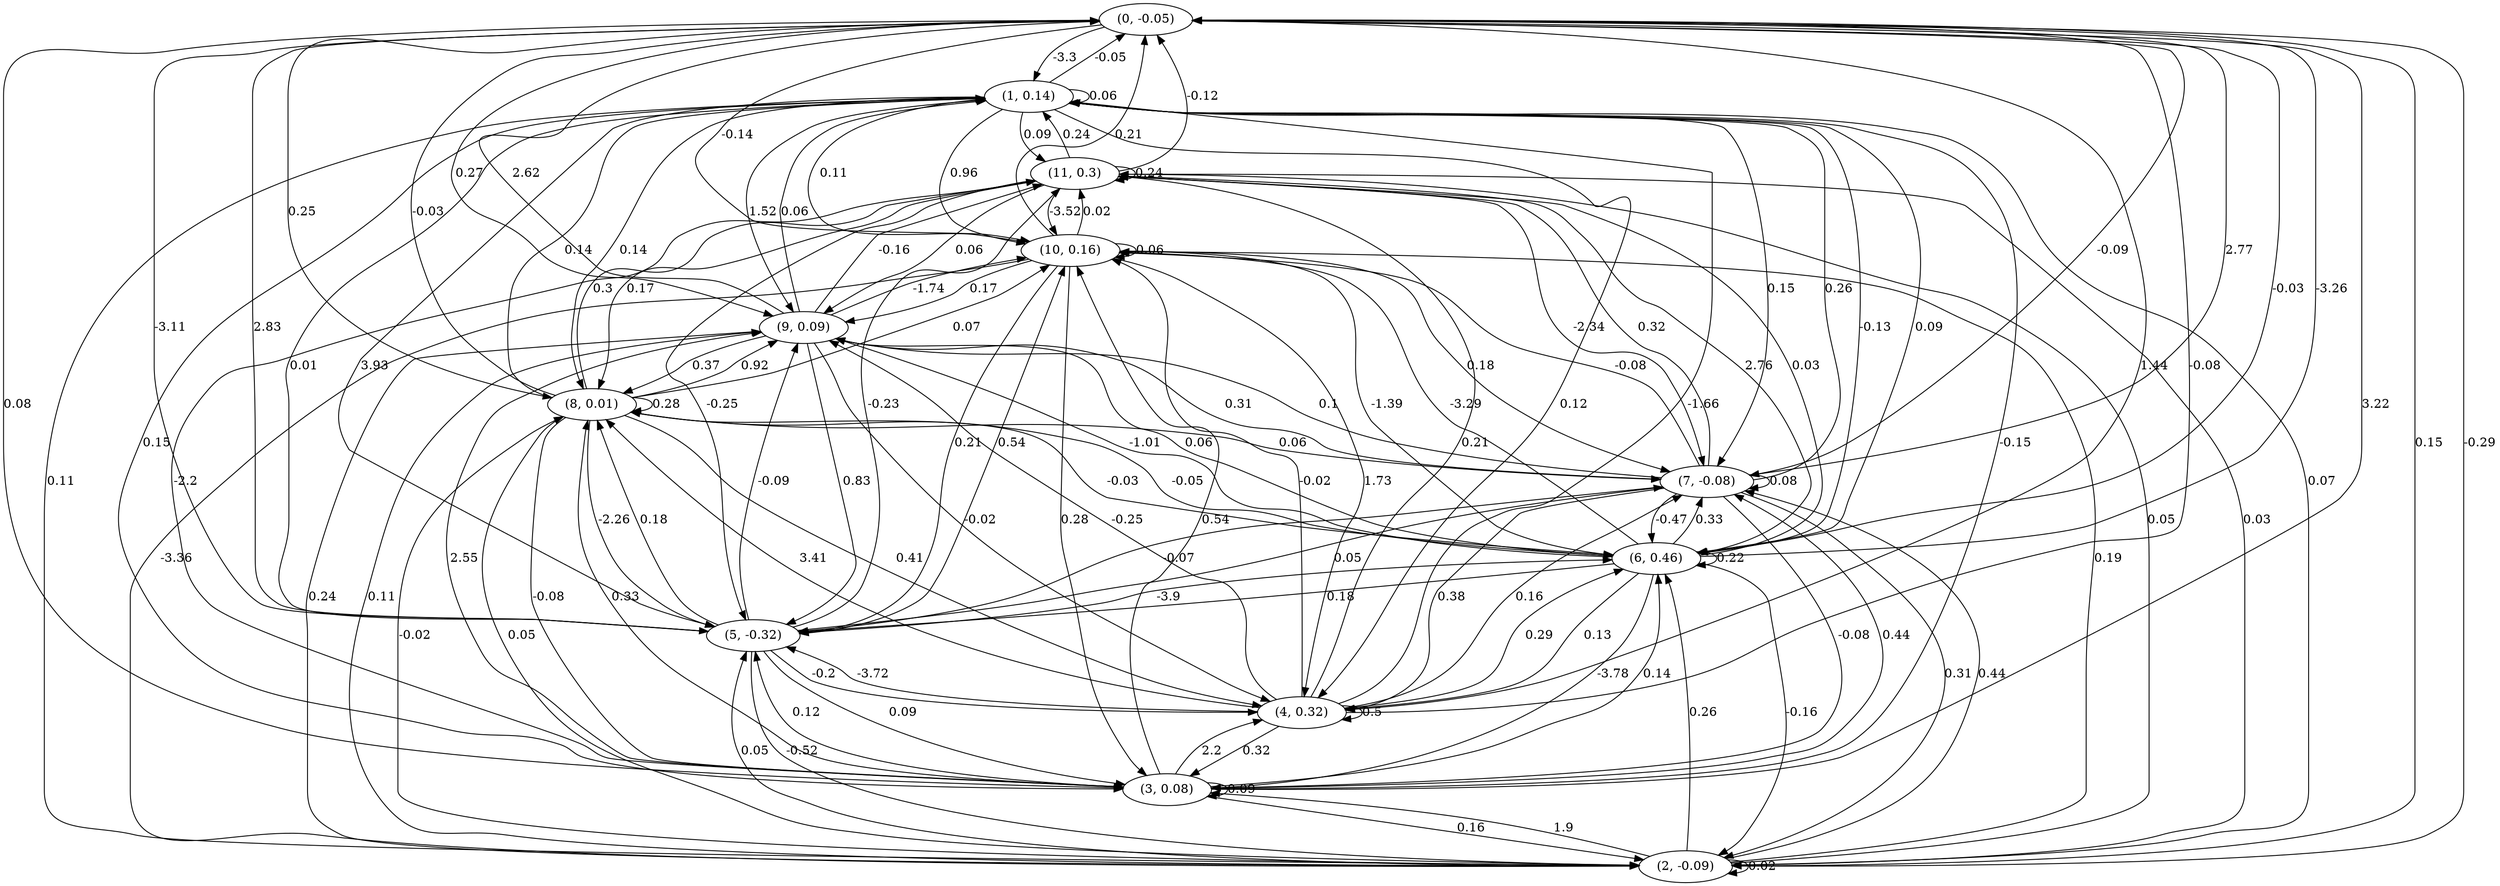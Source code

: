 digraph {
    0 [ label = "(0, -0.05)" ]
    1 [ label = "(1, 0.14)" ]
    2 [ label = "(2, -0.09)" ]
    3 [ label = "(3, 0.08)" ]
    4 [ label = "(4, 0.32)" ]
    5 [ label = "(5, -0.32)" ]
    6 [ label = "(6, 0.46)" ]
    7 [ label = "(7, -0.08)" ]
    8 [ label = "(8, 0.01)" ]
    9 [ label = "(9, 0.09)" ]
    10 [ label = "(10, 0.16)" ]
    11 [ label = "(11, 0.3)" ]
    1 -> 1 [ label = "0.06" ]
    2 -> 2 [ label = "0.02" ]
    3 -> 3 [ label = "0.09" ]
    4 -> 4 [ label = "0.5" ]
    6 -> 6 [ label = "0.22" ]
    7 -> 7 [ label = "0.08" ]
    8 -> 8 [ label = "0.28" ]
    10 -> 10 [ label = "0.06" ]
    11 -> 11 [ label = "0.24" ]
    1 -> 0 [ label = "-0.05" ]
    2 -> 0 [ label = "-0.29" ]
    3 -> 0 [ label = "3.22" ]
    4 -> 0 [ label = "-0.08" ]
    5 -> 0 [ label = "2.83" ]
    6 -> 0 [ label = "-3.26" ]
    7 -> 0 [ label = "2.77" ]
    8 -> 0 [ label = "-0.03" ]
    9 -> 0 [ label = "2.62" ]
    10 -> 0 [ label = "0.21" ]
    11 -> 0 [ label = "-0.12" ]
    0 -> 1 [ label = "-3.3" ]
    2 -> 1 [ label = "0.11" ]
    3 -> 1 [ label = "-0.15" ]
    4 -> 1 [ label = "-1.66" ]
    5 -> 1 [ label = "0.01" ]
    6 -> 1 [ label = "-0.13" ]
    7 -> 1 [ label = "0.26" ]
    8 -> 1 [ label = "0.14" ]
    9 -> 1 [ label = "0.06" ]
    10 -> 1 [ label = "0.11" ]
    11 -> 1 [ label = "0.24" ]
    0 -> 2 [ label = "0.15" ]
    1 -> 2 [ label = "0.07" ]
    3 -> 2 [ label = "0.16" ]
    5 -> 2 [ label = "-0.52" ]
    6 -> 2 [ label = "-0.16" ]
    7 -> 2 [ label = "0.31" ]
    8 -> 2 [ label = "0.05" ]
    9 -> 2 [ label = "0.24" ]
    10 -> 2 [ label = "-3.36" ]
    11 -> 2 [ label = "0.03" ]
    0 -> 3 [ label = "0.08" ]
    1 -> 3 [ label = "0.15" ]
    2 -> 3 [ label = "1.9" ]
    4 -> 3 [ label = "0.32" ]
    5 -> 3 [ label = "0.09" ]
    6 -> 3 [ label = "-3.78" ]
    7 -> 3 [ label = "-0.08" ]
    8 -> 3 [ label = "-0.08" ]
    10 -> 3 [ label = "0.28" ]
    0 -> 4 [ label = "1.44" ]
    1 -> 4 [ label = "0.12" ]
    3 -> 4 [ label = "2.2" ]
    5 -> 4 [ label = "-0.2" ]
    6 -> 4 [ label = "0.13" ]
    7 -> 4 [ label = "0.38" ]
    8 -> 4 [ label = "0.41" ]
    9 -> 4 [ label = "-0.02" ]
    10 -> 4 [ label = "1.73" ]
    0 -> 5 [ label = "-3.11" ]
    1 -> 5 [ label = "3.93" ]
    2 -> 5 [ label = "0.05" ]
    3 -> 5 [ label = "0.12" ]
    4 -> 5 [ label = "-3.72" ]
    6 -> 5 [ label = "0.18" ]
    7 -> 5 [ label = "-0.07" ]
    8 -> 5 [ label = "-2.26" ]
    9 -> 5 [ label = "0.83" ]
    10 -> 5 [ label = "0.21" ]
    11 -> 5 [ label = "-0.25" ]
    0 -> 6 [ label = "-0.03" ]
    1 -> 6 [ label = "0.09" ]
    2 -> 6 [ label = "0.26" ]
    3 -> 6 [ label = "0.14" ]
    4 -> 6 [ label = "0.29" ]
    5 -> 6 [ label = "-3.9" ]
    7 -> 6 [ label = "-0.47" ]
    8 -> 6 [ label = "-0.03" ]
    9 -> 6 [ label = "0.06" ]
    10 -> 6 [ label = "-1.39" ]
    11 -> 6 [ label = "2.76" ]
    0 -> 7 [ label = "-0.09" ]
    1 -> 7 [ label = "0.15" ]
    2 -> 7 [ label = "0.44" ]
    3 -> 7 [ label = "0.44" ]
    4 -> 7 [ label = "0.16" ]
    5 -> 7 [ label = "0.05" ]
    6 -> 7 [ label = "0.33" ]
    8 -> 7 [ label = "0.06" ]
    9 -> 7 [ label = "0.31" ]
    10 -> 7 [ label = "0.18" ]
    11 -> 7 [ label = "-2.34" ]
    0 -> 8 [ label = "0.25" ]
    1 -> 8 [ label = "0.14" ]
    2 -> 8 [ label = "-0.02" ]
    3 -> 8 [ label = "0.33" ]
    4 -> 8 [ label = "3.41" ]
    5 -> 8 [ label = "0.18" ]
    6 -> 8 [ label = "-0.05" ]
    9 -> 8 [ label = "0.37" ]
    11 -> 8 [ label = "0.17" ]
    0 -> 9 [ label = "0.27" ]
    1 -> 9 [ label = "1.52" ]
    2 -> 9 [ label = "0.11" ]
    3 -> 9 [ label = "2.55" ]
    4 -> 9 [ label = "-0.25" ]
    5 -> 9 [ label = "-0.09" ]
    6 -> 9 [ label = "-1.01" ]
    7 -> 9 [ label = "0.1" ]
    8 -> 9 [ label = "0.92" ]
    10 -> 9 [ label = "0.17" ]
    11 -> 9 [ label = "0.06" ]
    0 -> 10 [ label = "-0.14" ]
    1 -> 10 [ label = "0.96" ]
    2 -> 10 [ label = "0.19" ]
    3 -> 10 [ label = "0.54" ]
    4 -> 10 [ label = "-0.02" ]
    5 -> 10 [ label = "0.54" ]
    6 -> 10 [ label = "-3.29" ]
    7 -> 10 [ label = "-0.08" ]
    8 -> 10 [ label = "0.07" ]
    9 -> 10 [ label = "-1.74" ]
    11 -> 10 [ label = "-3.52" ]
    1 -> 11 [ label = "0.09" ]
    2 -> 11 [ label = "0.05" ]
    3 -> 11 [ label = "-2.2" ]
    4 -> 11 [ label = "0.21" ]
    5 -> 11 [ label = "-0.23" ]
    6 -> 11 [ label = "0.03" ]
    7 -> 11 [ label = "0.32" ]
    8 -> 11 [ label = "0.3" ]
    9 -> 11 [ label = "-0.16" ]
    10 -> 11 [ label = "0.02" ]
}


